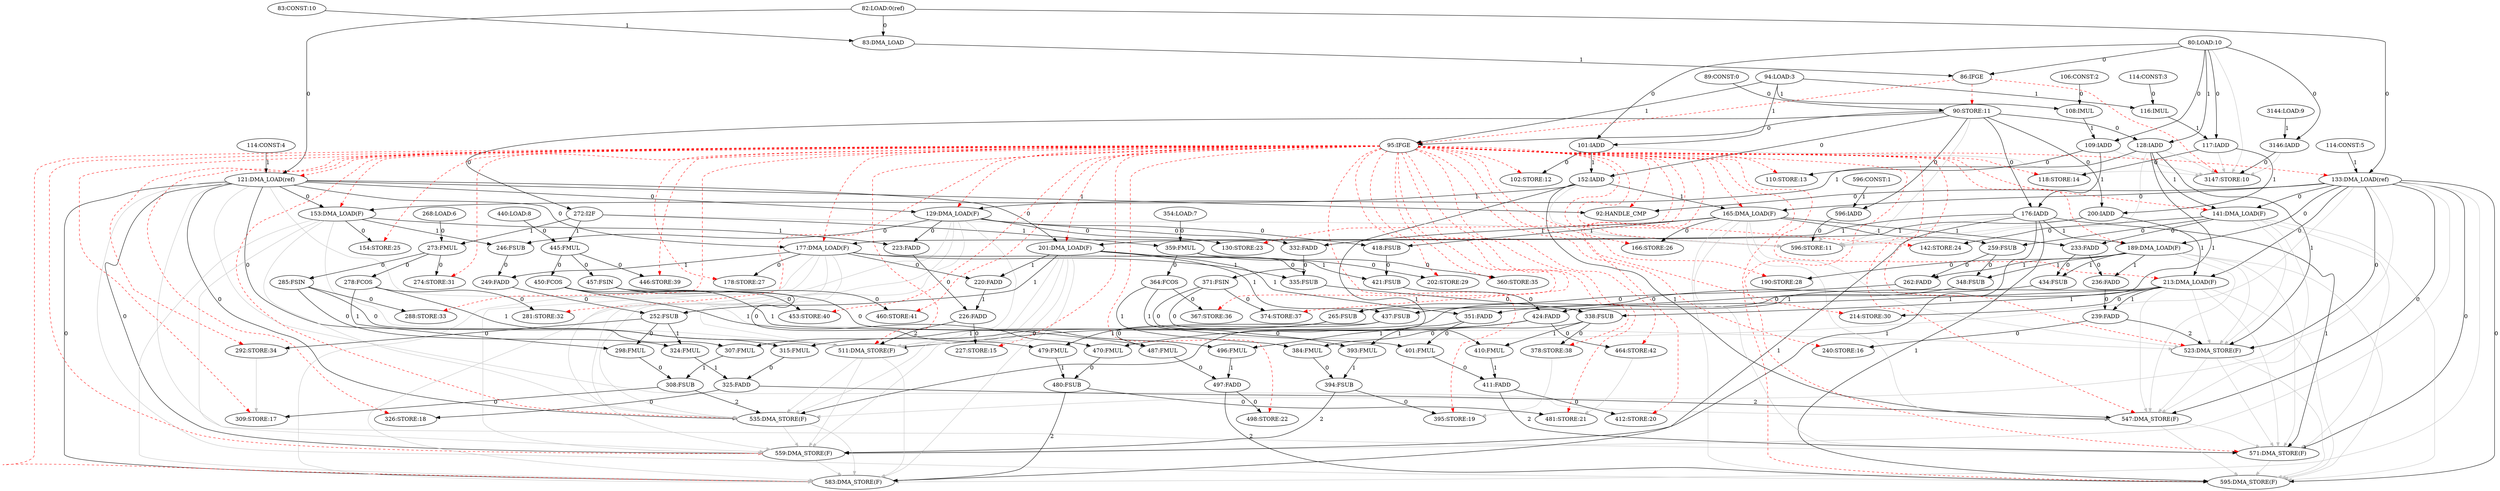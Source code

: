 digraph depgraph {
"3146:IADD" -> "3147:STORE:10"[label=0];
"80:LOAD:10" -> "3147:STORE:10"[color=gray];
"86:IFGE" -> "3147:STORE:10"[color=red,style=dashed];
"101:IADD" -> "3147:STORE:10"[color=gray];
"109:IADD" -> "3147:STORE:10"[color=gray];
"117:IADD" -> "3147:STORE:10"[color=gray];
"128:IADD" -> "3147:STORE:10"[color=gray];
"3146:IADD" -> "3147:STORE:10"[color=gray];
"80:LOAD:10" -> "86:IFGE"[label=0];
"83:DMA_LOAD" -> "86:IFGE"[label=1];
"80:LOAD:10" -> "101:IADD"[label=0];
"94:LOAD:3" -> "101:IADD"[label=1];
"80:LOAD:10" -> "109:IADD"[label=0];
"108:IMUL" -> "109:IADD"[label=1];
"80:LOAD:10" -> "117:IADD"[label=0];
"116:IMUL" -> "117:IADD"[label=1];
"90:STORE:11" -> "128:IADD"[label=0];
"80:LOAD:10" -> "128:IADD"[label=1];
"80:LOAD:10" -> "3146:IADD"[label=0];
"3144:LOAD:9" -> "3146:IADD"[label=1];
"82:LOAD:0(ref)" -> "83:DMA_LOAD"[label=0];
"83:CONST:10" -> "83:DMA_LOAD"[label=1];
"82:LOAD:0(ref)" -> "121:DMA_LOAD(ref)"[label=0];
"114:CONST:4" -> "121:DMA_LOAD(ref)"[label=1];
"95:IFGE" -> "121:DMA_LOAD(ref)"[color=red,style=dashed];
"82:LOAD:0(ref)" -> "133:DMA_LOAD(ref)"[label=0];
"114:CONST:5" -> "133:DMA_LOAD(ref)"[label=1];
"95:IFGE" -> "133:DMA_LOAD(ref)"[color=red,style=dashed];
"89:CONST:0" -> "90:STORE:11"[label=0];
"86:IFGE" -> "90:STORE:11"[color=red,style=dashed];
"90:STORE:11" -> "95:IFGE"[label=0];
"94:LOAD:3" -> "95:IFGE"[label=1];
"86:IFGE" -> "95:IFGE"[color=red,style=dashed];
"596:IADD" -> "596:STORE:11"[label=0];
"90:STORE:11" -> "596:STORE:11"[color=gray];
"95:IFGE" -> "596:STORE:11"[color=red,style=dashed];
"128:IADD" -> "596:STORE:11"[color=gray];
"152:IADD" -> "596:STORE:11"[color=gray];
"176:IADD" -> "596:STORE:11"[color=gray];
"200:IADD" -> "596:STORE:11"[color=gray];
"272:I2F" -> "596:STORE:11"[color=gray];
"596:IADD" -> "596:STORE:11"[color=gray];
"90:STORE:11" -> "152:IADD"[label=0];
"101:IADD" -> "152:IADD"[label=1];
"90:STORE:11" -> "176:IADD"[label=0];
"109:IADD" -> "176:IADD"[label=1];
"90:STORE:11" -> "200:IADD"[label=0];
"117:IADD" -> "200:IADD"[label=1];
"90:STORE:11" -> "272:I2F"[label=0];
"90:STORE:11" -> "596:IADD"[label=0];
"596:CONST:1" -> "596:IADD"[label=1];
"106:CONST:2" -> "108:IMUL"[label=0];
"94:LOAD:3" -> "108:IMUL"[label=1];
"114:CONST:3" -> "116:IMUL"[label=0];
"94:LOAD:3" -> "116:IMUL"[label=1];
"101:IADD" -> "102:STORE:12"[label=0];
"95:IFGE" -> "102:STORE:12"[color=red,style=dashed];
"109:IADD" -> "110:STORE:13"[label=0];
"95:IFGE" -> "110:STORE:13"[color=red,style=dashed];
"117:IADD" -> "118:STORE:14"[label=0];
"95:IFGE" -> "118:STORE:14"[color=red,style=dashed];
"121:DMA_LOAD(ref)" -> "129:DMA_LOAD(F)"[label=0];
"128:IADD" -> "129:DMA_LOAD(F)"[label=1];
"95:IFGE" -> "129:DMA_LOAD(F)"[color=red,style=dashed];
"129:DMA_LOAD(F)" -> "130:STORE:23"[label=0];
"95:IFGE" -> "130:STORE:23"[color=red,style=dashed];
"133:DMA_LOAD(ref)" -> "141:DMA_LOAD(F)"[label=0];
"128:IADD" -> "141:DMA_LOAD(F)"[label=1];
"95:IFGE" -> "141:DMA_LOAD(F)"[color=red,style=dashed];
"141:DMA_LOAD(F)" -> "142:STORE:24"[label=0];
"95:IFGE" -> "142:STORE:24"[color=red,style=dashed];
"121:DMA_LOAD(ref)" -> "153:DMA_LOAD(F)"[label=0];
"152:IADD" -> "153:DMA_LOAD(F)"[label=1];
"95:IFGE" -> "153:DMA_LOAD(F)"[color=red,style=dashed];
"153:DMA_LOAD(F)" -> "154:STORE:25"[label=0];
"95:IFGE" -> "154:STORE:25"[color=red,style=dashed];
"133:DMA_LOAD(ref)" -> "165:DMA_LOAD(F)"[label=0];
"152:IADD" -> "165:DMA_LOAD(F)"[label=1];
"95:IFGE" -> "165:DMA_LOAD(F)"[color=red,style=dashed];
"165:DMA_LOAD(F)" -> "166:STORE:26"[label=0];
"95:IFGE" -> "166:STORE:26"[color=red,style=dashed];
"121:DMA_LOAD(ref)" -> "177:DMA_LOAD(F)"[label=0];
"176:IADD" -> "177:DMA_LOAD(F)"[label=1];
"95:IFGE" -> "177:DMA_LOAD(F)"[color=red,style=dashed];
"177:DMA_LOAD(F)" -> "178:STORE:27"[label=0];
"95:IFGE" -> "178:STORE:27"[color=red,style=dashed];
"133:DMA_LOAD(ref)" -> "189:DMA_LOAD(F)"[label=0];
"176:IADD" -> "189:DMA_LOAD(F)"[label=1];
"95:IFGE" -> "189:DMA_LOAD(F)"[color=red,style=dashed];
"189:DMA_LOAD(F)" -> "190:STORE:28"[label=0];
"95:IFGE" -> "190:STORE:28"[color=red,style=dashed];
"121:DMA_LOAD(ref)" -> "201:DMA_LOAD(F)"[label=0];
"200:IADD" -> "201:DMA_LOAD(F)"[label=1];
"95:IFGE" -> "201:DMA_LOAD(F)"[color=red,style=dashed];
"201:DMA_LOAD(F)" -> "202:STORE:29"[label=0];
"95:IFGE" -> "202:STORE:29"[color=red,style=dashed];
"133:DMA_LOAD(ref)" -> "213:DMA_LOAD(F)"[label=0];
"200:IADD" -> "213:DMA_LOAD(F)"[label=1];
"95:IFGE" -> "213:DMA_LOAD(F)"[color=red,style=dashed];
"213:DMA_LOAD(F)" -> "214:STORE:30"[label=0];
"95:IFGE" -> "214:STORE:30"[color=red,style=dashed];
"226:FADD" -> "227:STORE:15"[label=0];
"95:IFGE" -> "227:STORE:15"[color=red,style=dashed];
"239:FADD" -> "240:STORE:16"[label=0];
"95:IFGE" -> "240:STORE:16"[color=red,style=dashed];
"273:FMUL" -> "274:STORE:31"[label=0];
"95:IFGE" -> "274:STORE:31"[color=red,style=dashed];
"278:FCOS" -> "281:STORE:32"[label=0];
"95:IFGE" -> "281:STORE:32"[color=red,style=dashed];
"285:FSIN" -> "288:STORE:33"[label=0];
"95:IFGE" -> "288:STORE:33"[color=red,style=dashed];
"252:FSUB" -> "292:STORE:34"[label=0];
"95:IFGE" -> "292:STORE:34"[color=red,style=dashed];
"308:FSUB" -> "309:STORE:17"[label=0];
"95:IFGE" -> "309:STORE:17"[color=red,style=dashed];
"292:STORE:34" -> "309:STORE:17"[color=gray];
"325:FADD" -> "326:STORE:18"[label=0];
"95:IFGE" -> "326:STORE:18"[color=red,style=dashed];
"359:FMUL" -> "360:STORE:35"[label=0];
"95:IFGE" -> "360:STORE:35"[color=red,style=dashed];
"364:FCOS" -> "367:STORE:36"[label=0];
"95:IFGE" -> "367:STORE:36"[color=red,style=dashed];
"371:FSIN" -> "374:STORE:37"[label=0];
"95:IFGE" -> "374:STORE:37"[color=red,style=dashed];
"338:FSUB" -> "378:STORE:38"[label=0];
"95:IFGE" -> "378:STORE:38"[color=red,style=dashed];
"394:FSUB" -> "395:STORE:19"[label=0];
"95:IFGE" -> "395:STORE:19"[color=red,style=dashed];
"378:STORE:38" -> "395:STORE:19"[color=gray];
"411:FADD" -> "412:STORE:20"[label=0];
"95:IFGE" -> "412:STORE:20"[color=red,style=dashed];
"445:FMUL" -> "446:STORE:39"[label=0];
"95:IFGE" -> "446:STORE:39"[color=red,style=dashed];
"450:FCOS" -> "453:STORE:40"[label=0];
"95:IFGE" -> "453:STORE:40"[color=red,style=dashed];
"457:FSIN" -> "460:STORE:41"[label=0];
"95:IFGE" -> "460:STORE:41"[color=red,style=dashed];
"424:FADD" -> "464:STORE:42"[label=0];
"95:IFGE" -> "464:STORE:42"[color=red,style=dashed];
"480:FSUB" -> "481:STORE:21"[label=0];
"95:IFGE" -> "481:STORE:21"[color=red,style=dashed];
"464:STORE:42" -> "481:STORE:21"[color=gray];
"497:FADD" -> "498:STORE:22"[label=0];
"95:IFGE" -> "498:STORE:22"[color=red,style=dashed];
"121:DMA_LOAD(ref)" -> "511:DMA_STORE(F)"[label=0];
"128:IADD" -> "511:DMA_STORE(F)"[label=1];
"226:FADD" -> "511:DMA_STORE(F)"[label=2];
"95:IFGE" -> "511:DMA_STORE(F)"[color=red,style=dashed];
"129:DMA_LOAD(F)" -> "511:DMA_STORE(F)"[color=gray];
"133:DMA_LOAD(ref)" -> "511:DMA_STORE(F)"[color=gray];
"153:DMA_LOAD(F)" -> "511:DMA_STORE(F)"[color=gray];
"177:DMA_LOAD(F)" -> "511:DMA_STORE(F)"[color=gray];
"201:DMA_LOAD(F)" -> "511:DMA_STORE(F)"[color=gray];
"133:DMA_LOAD(ref)" -> "523:DMA_STORE(F)"[label=0];
"128:IADD" -> "523:DMA_STORE(F)"[label=1];
"239:FADD" -> "523:DMA_STORE(F)"[label=2];
"95:IFGE" -> "523:DMA_STORE(F)"[color=red,style=dashed];
"121:DMA_LOAD(ref)" -> "523:DMA_STORE(F)"[color=gray];
"141:DMA_LOAD(F)" -> "523:DMA_STORE(F)"[color=gray];
"165:DMA_LOAD(F)" -> "523:DMA_STORE(F)"[color=gray];
"189:DMA_LOAD(F)" -> "523:DMA_STORE(F)"[color=gray];
"213:DMA_LOAD(F)" -> "523:DMA_STORE(F)"[color=gray];
"121:DMA_LOAD(ref)" -> "535:DMA_STORE(F)"[label=0];
"152:IADD" -> "535:DMA_STORE(F)"[label=1];
"308:FSUB" -> "535:DMA_STORE(F)"[label=2];
"95:IFGE" -> "535:DMA_STORE(F)"[color=red,style=dashed];
"129:DMA_LOAD(F)" -> "535:DMA_STORE(F)"[color=gray];
"133:DMA_LOAD(ref)" -> "535:DMA_STORE(F)"[color=gray];
"153:DMA_LOAD(F)" -> "535:DMA_STORE(F)"[color=gray];
"177:DMA_LOAD(F)" -> "535:DMA_STORE(F)"[color=gray];
"201:DMA_LOAD(F)" -> "535:DMA_STORE(F)"[color=gray];
"511:DMA_STORE(F)" -> "535:DMA_STORE(F)"[color=gray];
"133:DMA_LOAD(ref)" -> "547:DMA_STORE(F)"[label=0];
"152:IADD" -> "547:DMA_STORE(F)"[label=1];
"325:FADD" -> "547:DMA_STORE(F)"[label=2];
"95:IFGE" -> "547:DMA_STORE(F)"[color=red,style=dashed];
"121:DMA_LOAD(ref)" -> "547:DMA_STORE(F)"[color=gray];
"141:DMA_LOAD(F)" -> "547:DMA_STORE(F)"[color=gray];
"165:DMA_LOAD(F)" -> "547:DMA_STORE(F)"[color=gray];
"189:DMA_LOAD(F)" -> "547:DMA_STORE(F)"[color=gray];
"213:DMA_LOAD(F)" -> "547:DMA_STORE(F)"[color=gray];
"523:DMA_STORE(F)" -> "547:DMA_STORE(F)"[color=gray];
"121:DMA_LOAD(ref)" -> "559:DMA_STORE(F)"[label=0];
"176:IADD" -> "559:DMA_STORE(F)"[label=1];
"394:FSUB" -> "559:DMA_STORE(F)"[label=2];
"95:IFGE" -> "559:DMA_STORE(F)"[color=red,style=dashed];
"129:DMA_LOAD(F)" -> "559:DMA_STORE(F)"[color=gray];
"133:DMA_LOAD(ref)" -> "559:DMA_STORE(F)"[color=gray];
"153:DMA_LOAD(F)" -> "559:DMA_STORE(F)"[color=gray];
"177:DMA_LOAD(F)" -> "559:DMA_STORE(F)"[color=gray];
"201:DMA_LOAD(F)" -> "559:DMA_STORE(F)"[color=gray];
"511:DMA_STORE(F)" -> "559:DMA_STORE(F)"[color=gray];
"535:DMA_STORE(F)" -> "559:DMA_STORE(F)"[color=gray];
"133:DMA_LOAD(ref)" -> "571:DMA_STORE(F)"[label=0];
"176:IADD" -> "571:DMA_STORE(F)"[label=1];
"411:FADD" -> "571:DMA_STORE(F)"[label=2];
"95:IFGE" -> "571:DMA_STORE(F)"[color=red,style=dashed];
"121:DMA_LOAD(ref)" -> "571:DMA_STORE(F)"[color=gray];
"141:DMA_LOAD(F)" -> "571:DMA_STORE(F)"[color=gray];
"165:DMA_LOAD(F)" -> "571:DMA_STORE(F)"[color=gray];
"189:DMA_LOAD(F)" -> "571:DMA_STORE(F)"[color=gray];
"213:DMA_LOAD(F)" -> "571:DMA_STORE(F)"[color=gray];
"523:DMA_STORE(F)" -> "571:DMA_STORE(F)"[color=gray];
"547:DMA_STORE(F)" -> "571:DMA_STORE(F)"[color=gray];
"121:DMA_LOAD(ref)" -> "583:DMA_STORE(F)"[label=0];
"176:IADD" -> "583:DMA_STORE(F)"[label=1];
"480:FSUB" -> "583:DMA_STORE(F)"[label=2];
"95:IFGE" -> "583:DMA_STORE(F)"[color=red,style=dashed];
"129:DMA_LOAD(F)" -> "583:DMA_STORE(F)"[color=gray];
"133:DMA_LOAD(ref)" -> "583:DMA_STORE(F)"[color=gray];
"153:DMA_LOAD(F)" -> "583:DMA_STORE(F)"[color=gray];
"177:DMA_LOAD(F)" -> "583:DMA_STORE(F)"[color=gray];
"201:DMA_LOAD(F)" -> "583:DMA_STORE(F)"[color=gray];
"511:DMA_STORE(F)" -> "583:DMA_STORE(F)"[color=gray];
"535:DMA_STORE(F)" -> "583:DMA_STORE(F)"[color=gray];
"559:DMA_STORE(F)" -> "583:DMA_STORE(F)"[color=gray];
"133:DMA_LOAD(ref)" -> "595:DMA_STORE(F)"[label=0];
"176:IADD" -> "595:DMA_STORE(F)"[label=1];
"497:FADD" -> "595:DMA_STORE(F)"[label=2];
"95:IFGE" -> "595:DMA_STORE(F)"[color=red,style=dashed];
"121:DMA_LOAD(ref)" -> "595:DMA_STORE(F)"[color=gray];
"141:DMA_LOAD(F)" -> "595:DMA_STORE(F)"[color=gray];
"165:DMA_LOAD(F)" -> "595:DMA_STORE(F)"[color=gray];
"189:DMA_LOAD(F)" -> "595:DMA_STORE(F)"[color=gray];
"213:DMA_LOAD(F)" -> "595:DMA_STORE(F)"[color=gray];
"523:DMA_STORE(F)" -> "595:DMA_STORE(F)"[color=gray];
"547:DMA_STORE(F)" -> "595:DMA_STORE(F)"[color=gray];
"571:DMA_STORE(F)" -> "595:DMA_STORE(F)"[color=gray];
"129:DMA_LOAD(F)" -> "246:FSUB"[label=0];
"153:DMA_LOAD(F)" -> "246:FSUB"[label=1];
"129:DMA_LOAD(F)" -> "332:FADD"[label=0];
"165:DMA_LOAD(F)" -> "332:FADD"[label=1];
"129:DMA_LOAD(F)" -> "418:FSUB"[label=0];
"165:DMA_LOAD(F)" -> "418:FSUB"[label=1];
"129:DMA_LOAD(F)" -> "223:FADD"[label=0];
"153:DMA_LOAD(F)" -> "223:FADD"[label=1];
"141:DMA_LOAD(F)" -> "233:FADD"[label=0];
"165:DMA_LOAD(F)" -> "233:FADD"[label=1];
"141:DMA_LOAD(F)" -> "259:FSUB"[label=0];
"165:DMA_LOAD(F)" -> "259:FSUB"[label=1];
"246:FSUB" -> "249:FADD"[label=0];
"177:DMA_LOAD(F)" -> "249:FADD"[label=1];
"332:FADD" -> "335:FSUB"[label=0];
"177:DMA_LOAD(F)" -> "335:FSUB"[label=1];
"418:FSUB" -> "421:FSUB"[label=0];
"177:DMA_LOAD(F)" -> "421:FSUB"[label=1];
"177:DMA_LOAD(F)" -> "220:FADD"[label=0];
"201:DMA_LOAD(F)" -> "220:FADD"[label=1];
"233:FADD" -> "236:FADD"[label=0];
"189:DMA_LOAD(F)" -> "236:FADD"[label=1];
"259:FSUB" -> "262:FADD"[label=0];
"189:DMA_LOAD(F)" -> "262:FADD"[label=1];
"259:FSUB" -> "348:FSUB"[label=0];
"189:DMA_LOAD(F)" -> "348:FSUB"[label=1];
"233:FADD" -> "434:FSUB"[label=0];
"189:DMA_LOAD(F)" -> "434:FSUB"[label=1];
"249:FADD" -> "252:FSUB"[label=0];
"201:DMA_LOAD(F)" -> "252:FSUB"[label=1];
"348:FSUB" -> "351:FADD"[label=0];
"201:DMA_LOAD(F)" -> "351:FADD"[label=1];
"434:FSUB" -> "437:FSUB"[label=0];
"201:DMA_LOAD(F)" -> "437:FSUB"[label=1];
"236:FADD" -> "239:FADD"[label=0];
"213:DMA_LOAD(F)" -> "239:FADD"[label=1];
"262:FADD" -> "265:FSUB"[label=0];
"213:DMA_LOAD(F)" -> "265:FSUB"[label=1];
"335:FSUB" -> "338:FSUB"[label=0];
"213:DMA_LOAD(F)" -> "338:FSUB"[label=1];
"421:FSUB" -> "424:FADD"[label=0];
"213:DMA_LOAD(F)" -> "424:FADD"[label=1];
"223:FADD" -> "226:FADD"[label=0];
"220:FADD" -> "226:FADD"[label=1];
"252:FSUB" -> "298:FMUL"[label=0];
"278:FCOS" -> "298:FMUL"[label=1];
"285:FSIN" -> "324:FMUL"[label=0];
"252:FSUB" -> "324:FMUL"[label=1];
"285:FSIN" -> "307:FMUL"[label=0];
"265:FSUB" -> "307:FMUL"[label=1];
"265:FSUB" -> "315:FMUL"[label=0];
"278:FCOS" -> "315:FMUL"[label=1];
"268:LOAD:6" -> "273:FMUL"[label=0];
"272:I2F" -> "273:FMUL"[label=1];
"354:LOAD:7" -> "359:FMUL"[label=0];
"272:I2F" -> "359:FMUL"[label=1];
"440:LOAD:8" -> "445:FMUL"[label=0];
"272:I2F" -> "445:FMUL"[label=1];
"273:FMUL" -> "278:FCOS"[label=0];
"273:FMUL" -> "285:FSIN"[label=0];
"298:FMUL" -> "308:FSUB"[label=0];
"307:FMUL" -> "308:FSUB"[label=1];
"315:FMUL" -> "325:FADD"[label=0];
"324:FMUL" -> "325:FADD"[label=1];
"338:FSUB" -> "384:FMUL"[label=0];
"364:FCOS" -> "384:FMUL"[label=1];
"371:FSIN" -> "410:FMUL"[label=0];
"338:FSUB" -> "410:FMUL"[label=1];
"371:FSIN" -> "393:FMUL"[label=0];
"351:FADD" -> "393:FMUL"[label=1];
"351:FADD" -> "401:FMUL"[label=0];
"364:FCOS" -> "401:FMUL"[label=1];
"359:FMUL" -> "364:FCOS"[label=0];
"359:FMUL" -> "371:FSIN"[label=0];
"384:FMUL" -> "394:FSUB"[label=0];
"393:FMUL" -> "394:FSUB"[label=1];
"401:FMUL" -> "411:FADD"[label=0];
"410:FMUL" -> "411:FADD"[label=1];
"424:FADD" -> "470:FMUL"[label=0];
"450:FCOS" -> "470:FMUL"[label=1];
"457:FSIN" -> "496:FMUL"[label=0];
"424:FADD" -> "496:FMUL"[label=1];
"457:FSIN" -> "479:FMUL"[label=0];
"437:FSUB" -> "479:FMUL"[label=1];
"437:FSUB" -> "487:FMUL"[label=0];
"450:FCOS" -> "487:FMUL"[label=1];
"445:FMUL" -> "450:FCOS"[label=0];
"445:FMUL" -> "457:FSIN"[label=0];
"470:FMUL" -> "480:FSUB"[label=0];
"479:FMUL" -> "480:FSUB"[label=1];
"487:FMUL" -> "497:FADD"[label=0];
"496:FMUL" -> "497:FADD"[label=1];
"133:DMA_LOAD(ref)" -> "92:HANDLE_CMP"[label=0];
"121:DMA_LOAD(ref)" -> "92:HANDLE_CMP"[label=1];
"95:IFGE" -> "92:HANDLE_CMP"[color=red,style=dashed];
}